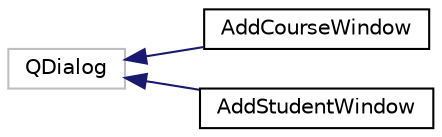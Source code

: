 digraph "Graphical Class Hierarchy"
{
  edge [fontname="Helvetica",fontsize="10",labelfontname="Helvetica",labelfontsize="10"];
  node [fontname="Helvetica",fontsize="10",shape=record];
  rankdir="LR";
  Node1 [label="QDialog",height=0.2,width=0.4,color="grey75", fillcolor="white", style="filled"];
  Node1 -> Node2 [dir="back",color="midnightblue",fontsize="10",style="solid",fontname="Helvetica"];
  Node2 [label="AddCourseWindow",height=0.2,width=0.4,color="black", fillcolor="white", style="filled",URL="$class_add_course_window.html",tooltip="A class for add course window. Inherits from QDialog. "];
  Node1 -> Node3 [dir="back",color="midnightblue",fontsize="10",style="solid",fontname="Helvetica"];
  Node3 [label="AddStudentWindow",height=0.2,width=0.4,color="black", fillcolor="white", style="filled",URL="$class_add_student_window.html",tooltip="A class for add student window. Inherits from QDialog. "];
}
